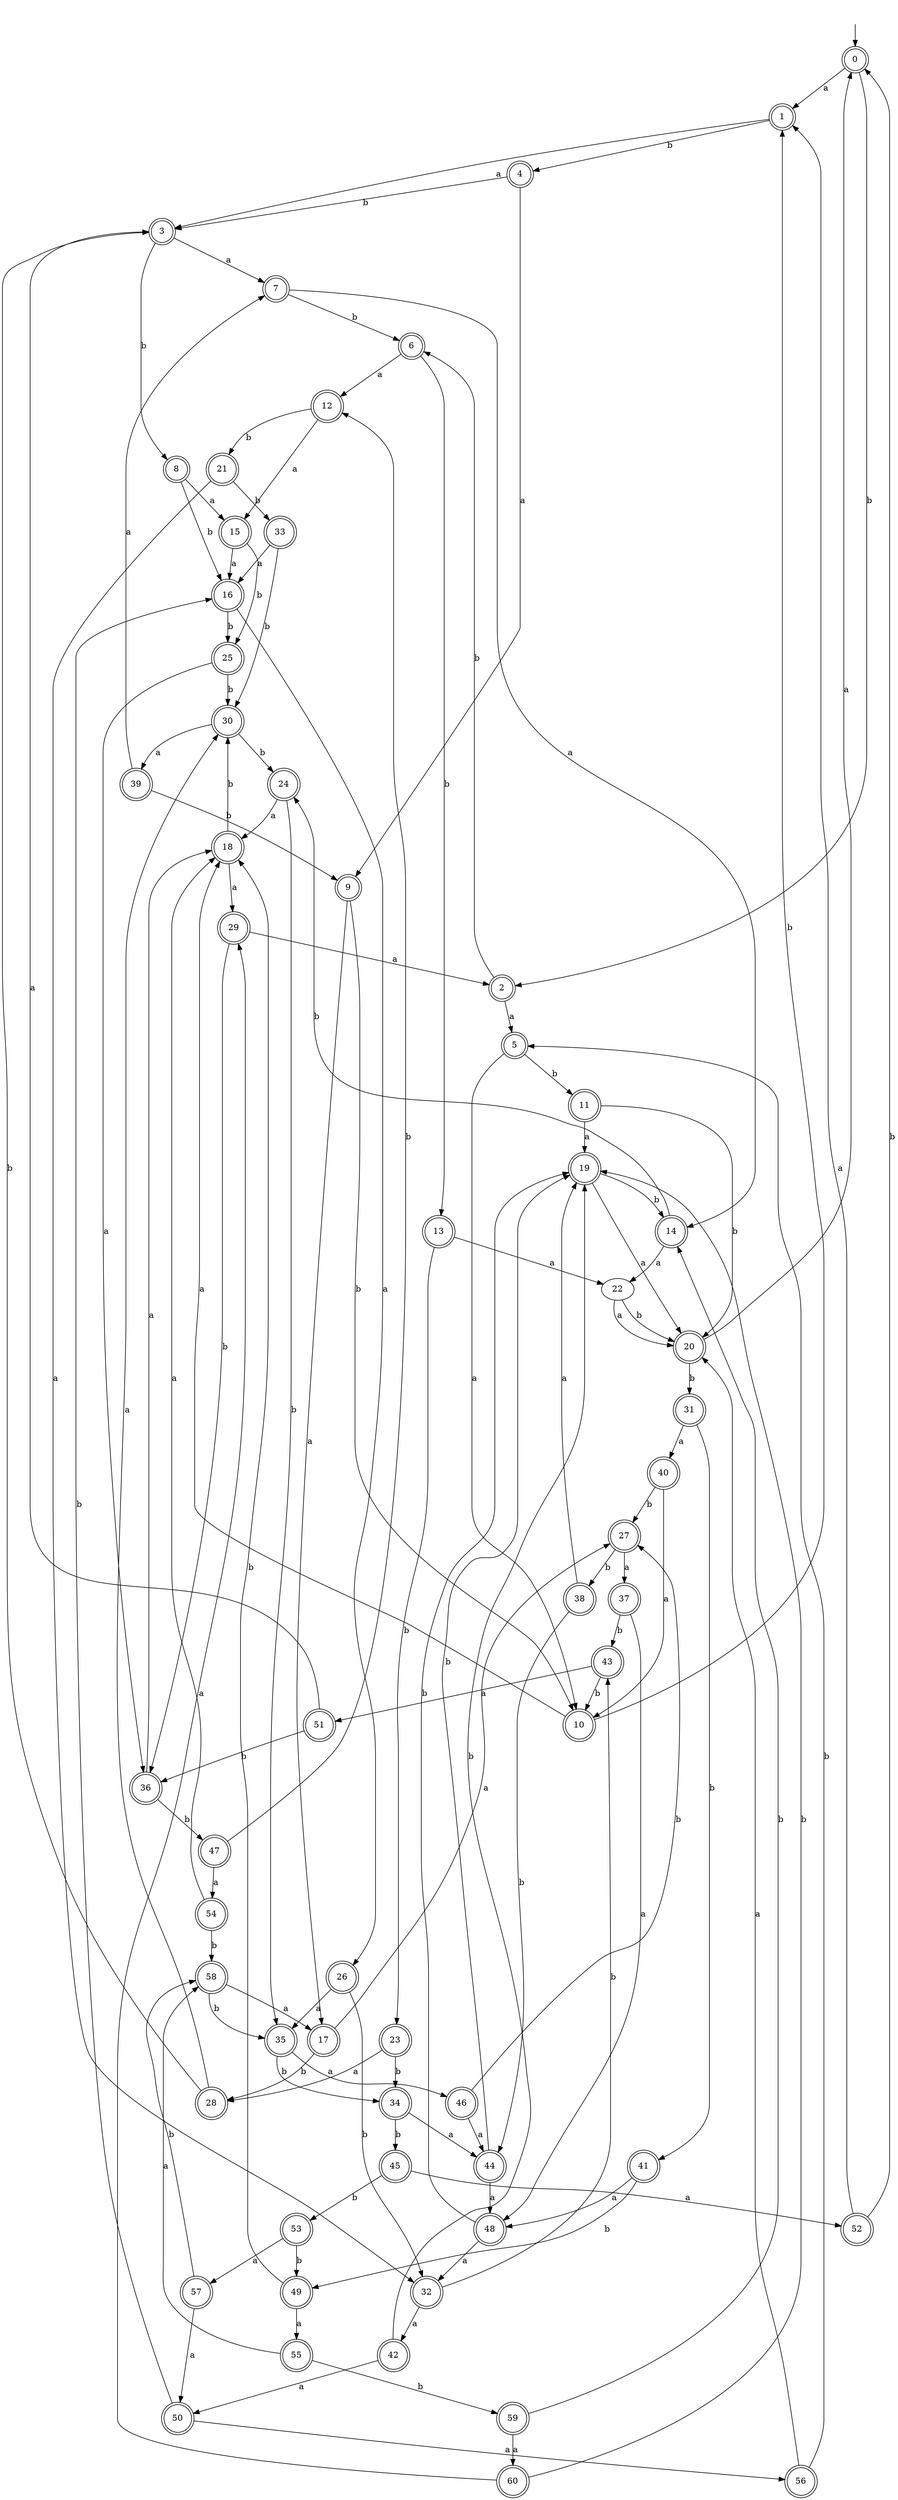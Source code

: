 digraph RandomDFA {
  __start0 [label="", shape=none];
  __start0 -> 0 [label=""];
  0 [shape=circle] [shape=doublecircle]
  0 -> 1 [label="a"]
  0 -> 2 [label="b"]
  1 [shape=doublecircle]
  1 -> 3 [label="a"]
  1 -> 4 [label="b"]
  2 [shape=doublecircle]
  2 -> 5 [label="a"]
  2 -> 6 [label="b"]
  3 [shape=doublecircle]
  3 -> 7 [label="a"]
  3 -> 8 [label="b"]
  4 [shape=doublecircle]
  4 -> 9 [label="a"]
  4 -> 3 [label="b"]
  5 [shape=doublecircle]
  5 -> 10 [label="a"]
  5 -> 11 [label="b"]
  6 [shape=doublecircle]
  6 -> 12 [label="a"]
  6 -> 13 [label="b"]
  7 [shape=doublecircle]
  7 -> 14 [label="a"]
  7 -> 6 [label="b"]
  8 [shape=doublecircle]
  8 -> 15 [label="a"]
  8 -> 16 [label="b"]
  9 [shape=doublecircle]
  9 -> 17 [label="a"]
  9 -> 10 [label="b"]
  10 [shape=doublecircle]
  10 -> 18 [label="a"]
  10 -> 1 [label="b"]
  11 [shape=doublecircle]
  11 -> 19 [label="a"]
  11 -> 20 [label="b"]
  12 [shape=doublecircle]
  12 -> 15 [label="a"]
  12 -> 21 [label="b"]
  13 [shape=doublecircle]
  13 -> 22 [label="a"]
  13 -> 23 [label="b"]
  14 [shape=doublecircle]
  14 -> 22 [label="a"]
  14 -> 24 [label="b"]
  15 [shape=doublecircle]
  15 -> 16 [label="a"]
  15 -> 25 [label="b"]
  16 [shape=doublecircle]
  16 -> 26 [label="a"]
  16 -> 25 [label="b"]
  17 [shape=doublecircle]
  17 -> 27 [label="a"]
  17 -> 28 [label="b"]
  18 [shape=doublecircle]
  18 -> 29 [label="a"]
  18 -> 30 [label="b"]
  19 [shape=doublecircle]
  19 -> 20 [label="a"]
  19 -> 14 [label="b"]
  20 [shape=doublecircle]
  20 -> 0 [label="a"]
  20 -> 31 [label="b"]
  21 [shape=doublecircle]
  21 -> 32 [label="a"]
  21 -> 33 [label="b"]
  22
  22 -> 20 [label="a"]
  22 -> 20 [label="b"]
  23 [shape=doublecircle]
  23 -> 28 [label="a"]
  23 -> 34 [label="b"]
  24 [shape=doublecircle]
  24 -> 18 [label="a"]
  24 -> 35 [label="b"]
  25 [shape=doublecircle]
  25 -> 36 [label="a"]
  25 -> 30 [label="b"]
  26 [shape=doublecircle]
  26 -> 35 [label="a"]
  26 -> 32 [label="b"]
  27 [shape=doublecircle]
  27 -> 37 [label="a"]
  27 -> 38 [label="b"]
  28 [shape=doublecircle]
  28 -> 30 [label="a"]
  28 -> 3 [label="b"]
  29 [shape=doublecircle]
  29 -> 2 [label="a"]
  29 -> 36 [label="b"]
  30 [shape=doublecircle]
  30 -> 39 [label="a"]
  30 -> 24 [label="b"]
  31 [shape=doublecircle]
  31 -> 40 [label="a"]
  31 -> 41 [label="b"]
  32 [shape=doublecircle]
  32 -> 42 [label="a"]
  32 -> 43 [label="b"]
  33 [shape=doublecircle]
  33 -> 16 [label="a"]
  33 -> 30 [label="b"]
  34 [shape=doublecircle]
  34 -> 44 [label="a"]
  34 -> 45 [label="b"]
  35 [shape=doublecircle]
  35 -> 46 [label="a"]
  35 -> 34 [label="b"]
  36 [shape=doublecircle]
  36 -> 18 [label="a"]
  36 -> 47 [label="b"]
  37 [shape=doublecircle]
  37 -> 48 [label="a"]
  37 -> 43 [label="b"]
  38 [shape=doublecircle]
  38 -> 19 [label="a"]
  38 -> 44 [label="b"]
  39 [shape=doublecircle]
  39 -> 7 [label="a"]
  39 -> 9 [label="b"]
  40 [shape=doublecircle]
  40 -> 10 [label="a"]
  40 -> 27 [label="b"]
  41 [shape=doublecircle]
  41 -> 48 [label="a"]
  41 -> 49 [label="b"]
  42 [shape=doublecircle]
  42 -> 50 [label="a"]
  42 -> 19 [label="b"]
  43 [shape=doublecircle]
  43 -> 51 [label="a"]
  43 -> 10 [label="b"]
  44 [shape=doublecircle]
  44 -> 48 [label="a"]
  44 -> 19 [label="b"]
  45 [shape=doublecircle]
  45 -> 52 [label="a"]
  45 -> 53 [label="b"]
  46 [shape=doublecircle]
  46 -> 44 [label="a"]
  46 -> 27 [label="b"]
  47 [shape=doublecircle]
  47 -> 54 [label="a"]
  47 -> 12 [label="b"]
  48 [shape=doublecircle]
  48 -> 32 [label="a"]
  48 -> 19 [label="b"]
  49 [shape=doublecircle]
  49 -> 55 [label="a"]
  49 -> 18 [label="b"]
  50 [shape=doublecircle]
  50 -> 56 [label="a"]
  50 -> 16 [label="b"]
  51 [shape=doublecircle]
  51 -> 3 [label="a"]
  51 -> 36 [label="b"]
  52 [shape=doublecircle]
  52 -> 1 [label="a"]
  52 -> 0 [label="b"]
  53 [shape=doublecircle]
  53 -> 57 [label="a"]
  53 -> 49 [label="b"]
  54 [shape=doublecircle]
  54 -> 18 [label="a"]
  54 -> 58 [label="b"]
  55 [shape=doublecircle]
  55 -> 58 [label="a"]
  55 -> 59 [label="b"]
  56 [shape=doublecircle]
  56 -> 20 [label="a"]
  56 -> 5 [label="b"]
  57 [shape=doublecircle]
  57 -> 50 [label="a"]
  57 -> 58 [label="b"]
  58 [shape=doublecircle]
  58 -> 17 [label="a"]
  58 -> 35 [label="b"]
  59 [shape=doublecircle]
  59 -> 60 [label="a"]
  59 -> 14 [label="b"]
  60 [shape=doublecircle]
  60 -> 29 [label="a"]
  60 -> 19 [label="b"]
}
